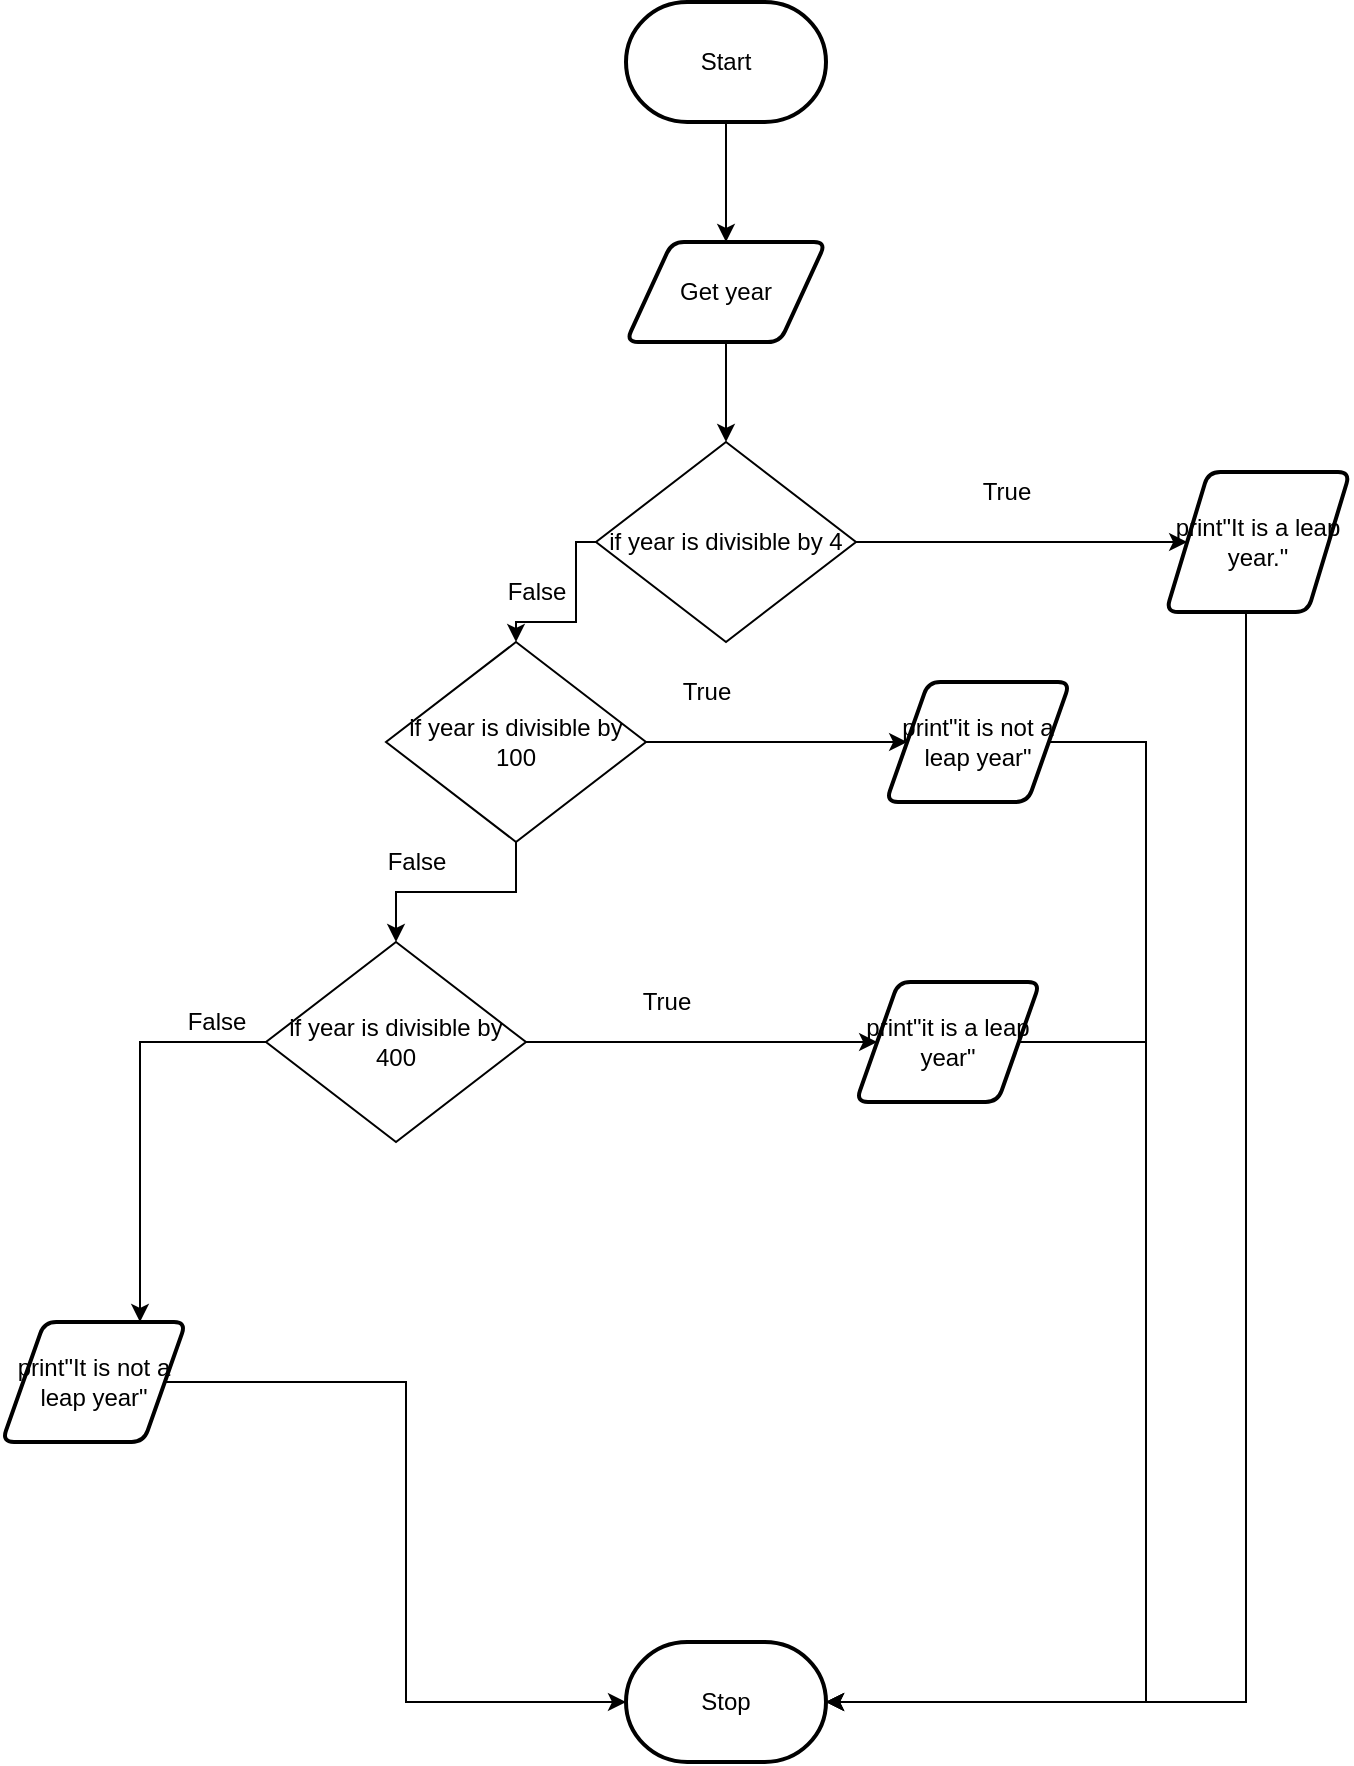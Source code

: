 <mxfile>
    <diagram id="Uj27u6g6IByhOTaoBkWt" name="Flowchart">
        <mxGraphModel dx="1204" dy="741" grid="1" gridSize="10" guides="1" tooltips="1" connect="1" arrows="1" fold="1" page="1" pageScale="1" pageWidth="827" pageHeight="1169" math="0" shadow="0">
            <root>
                <mxCell id="0"/>
                <mxCell id="1" parent="0"/>
                <mxCell id="95" style="edgeStyle=orthogonalEdgeStyle;rounded=0;html=1;entryX=0.5;entryY=0;entryDx=0;entryDy=0;" edge="1" parent="1" source="3" target="30">
                    <mxGeometry relative="1" as="geometry"/>
                </mxCell>
                <mxCell id="3" value="Get year" style="shape=parallelogram;html=1;strokeWidth=2;perimeter=parallelogramPerimeter;whiteSpace=wrap;rounded=1;arcSize=12;size=0.23;" parent="1" vertex="1">
                    <mxGeometry x="380" y="350" width="100" height="50" as="geometry"/>
                </mxCell>
                <mxCell id="96" style="edgeStyle=orthogonalEdgeStyle;rounded=0;html=1;" edge="1" parent="1" source="5" target="3">
                    <mxGeometry relative="1" as="geometry"/>
                </mxCell>
                <mxCell id="5" value="Start" style="strokeWidth=2;html=1;shape=mxgraph.flowchart.terminator;whiteSpace=wrap;" parent="1" vertex="1">
                    <mxGeometry x="380" y="230" width="100" height="60" as="geometry"/>
                </mxCell>
                <mxCell id="11" value="Stop" style="strokeWidth=2;html=1;shape=mxgraph.flowchart.terminator;whiteSpace=wrap;" parent="1" vertex="1">
                    <mxGeometry x="380" y="1050" width="100" height="60" as="geometry"/>
                </mxCell>
                <mxCell id="87" style="edgeStyle=orthogonalEdgeStyle;rounded=0;html=1;entryX=0;entryY=0.5;entryDx=0;entryDy=0;entryPerimeter=0;" edge="1" parent="1" source="24" target="11">
                    <mxGeometry relative="1" as="geometry"/>
                </mxCell>
                <mxCell id="24" value="print&quot;It is not a leap year&quot;" style="shape=parallelogram;html=1;strokeWidth=2;perimeter=parallelogramPerimeter;whiteSpace=wrap;rounded=1;arcSize=12;size=0.23;" parent="1" vertex="1">
                    <mxGeometry x="68" y="890" width="92" height="60" as="geometry"/>
                </mxCell>
                <mxCell id="89" style="edgeStyle=orthogonalEdgeStyle;rounded=0;html=1;entryX=0;entryY=0.5;entryDx=0;entryDy=0;" edge="1" parent="1" source="30" target="88">
                    <mxGeometry relative="1" as="geometry"/>
                </mxCell>
                <mxCell id="94" style="edgeStyle=orthogonalEdgeStyle;rounded=0;html=1;entryX=0.5;entryY=0;entryDx=0;entryDy=0;" edge="1" parent="1" source="30" target="75">
                    <mxGeometry relative="1" as="geometry">
                        <Array as="points">
                            <mxPoint x="355" y="500"/>
                            <mxPoint x="355" y="540"/>
                            <mxPoint x="325" y="540"/>
                        </Array>
                    </mxGeometry>
                </mxCell>
                <mxCell id="30" value="if year is divisible by 4" style="rhombus;whiteSpace=wrap;html=1;" parent="1" vertex="1">
                    <mxGeometry x="365" y="450" width="130" height="100" as="geometry"/>
                </mxCell>
                <mxCell id="52" value="False" style="text;html=1;resizable=0;autosize=1;align=center;verticalAlign=middle;points=[];fillColor=none;strokeColor=none;rounded=0;" parent="1" vertex="1">
                    <mxGeometry x="250" y="650" width="50" height="20" as="geometry"/>
                </mxCell>
                <mxCell id="53" value="True" style="text;html=1;resizable=0;autosize=1;align=center;verticalAlign=middle;points=[];fillColor=none;strokeColor=none;rounded=0;" parent="1" vertex="1">
                    <mxGeometry x="400" y="565" width="40" height="20" as="geometry"/>
                </mxCell>
                <mxCell id="78" style="edgeStyle=orthogonalEdgeStyle;html=1;rounded=0;" edge="1" parent="1" source="75" target="77">
                    <mxGeometry relative="1" as="geometry"/>
                </mxCell>
                <mxCell id="79" style="edgeStyle=orthogonalEdgeStyle;rounded=0;html=1;entryX=0.5;entryY=0;entryDx=0;entryDy=0;" edge="1" parent="1" source="75" target="76">
                    <mxGeometry relative="1" as="geometry"/>
                </mxCell>
                <mxCell id="75" value="if year is divisible by 100" style="rhombus;whiteSpace=wrap;html=1;" vertex="1" parent="1">
                    <mxGeometry x="260" y="550" width="130" height="100" as="geometry"/>
                </mxCell>
                <mxCell id="81" style="edgeStyle=orthogonalEdgeStyle;rounded=0;html=1;entryX=0;entryY=0.5;entryDx=0;entryDy=0;" edge="1" parent="1" source="76" target="80">
                    <mxGeometry relative="1" as="geometry"/>
                </mxCell>
                <mxCell id="86" style="edgeStyle=orthogonalEdgeStyle;rounded=0;html=1;entryX=0.75;entryY=0;entryDx=0;entryDy=0;" edge="1" parent="1" source="76" target="24">
                    <mxGeometry relative="1" as="geometry"/>
                </mxCell>
                <mxCell id="76" value="if year is divisible by 400" style="rhombus;whiteSpace=wrap;html=1;" vertex="1" parent="1">
                    <mxGeometry x="200" y="700" width="130" height="100" as="geometry"/>
                </mxCell>
                <mxCell id="82" style="edgeStyle=orthogonalEdgeStyle;rounded=0;html=1;entryX=1;entryY=0.5;entryDx=0;entryDy=0;entryPerimeter=0;" edge="1" parent="1" source="77" target="11">
                    <mxGeometry relative="1" as="geometry">
                        <Array as="points">
                            <mxPoint x="640" y="600"/>
                            <mxPoint x="640" y="1080"/>
                        </Array>
                    </mxGeometry>
                </mxCell>
                <mxCell id="77" value="print&quot;it is not a leap year&quot;" style="shape=parallelogram;html=1;strokeWidth=2;perimeter=parallelogramPerimeter;whiteSpace=wrap;rounded=1;arcSize=12;size=0.23;" vertex="1" parent="1">
                    <mxGeometry x="510" y="570" width="92" height="60" as="geometry"/>
                </mxCell>
                <mxCell id="83" style="edgeStyle=orthogonalEdgeStyle;rounded=0;html=1;" edge="1" parent="1" source="80">
                    <mxGeometry relative="1" as="geometry">
                        <mxPoint x="480" y="1080" as="targetPoint"/>
                        <Array as="points">
                            <mxPoint x="640" y="750"/>
                            <mxPoint x="640" y="1080"/>
                        </Array>
                    </mxGeometry>
                </mxCell>
                <mxCell id="80" value="print&quot;it is a leap year&quot;" style="shape=parallelogram;html=1;strokeWidth=2;perimeter=parallelogramPerimeter;whiteSpace=wrap;rounded=1;arcSize=12;size=0.23;" vertex="1" parent="1">
                    <mxGeometry x="495" y="720" width="92" height="60" as="geometry"/>
                </mxCell>
                <mxCell id="84" value="True" style="text;html=1;resizable=0;autosize=1;align=center;verticalAlign=middle;points=[];fillColor=none;strokeColor=none;rounded=0;" vertex="1" parent="1">
                    <mxGeometry x="380" y="720" width="40" height="20" as="geometry"/>
                </mxCell>
                <mxCell id="85" value="False" style="text;html=1;resizable=0;autosize=1;align=center;verticalAlign=middle;points=[];fillColor=none;strokeColor=none;rounded=0;" vertex="1" parent="1">
                    <mxGeometry x="150" y="730" width="50" height="20" as="geometry"/>
                </mxCell>
                <mxCell id="90" style="edgeStyle=orthogonalEdgeStyle;rounded=0;html=1;entryX=1;entryY=0.5;entryDx=0;entryDy=0;entryPerimeter=0;" edge="1" parent="1" source="88" target="11">
                    <mxGeometry relative="1" as="geometry">
                        <Array as="points">
                            <mxPoint x="690" y="1080"/>
                        </Array>
                    </mxGeometry>
                </mxCell>
                <mxCell id="88" value="print&quot;It is a leap year.&quot;" style="shape=parallelogram;html=1;strokeWidth=2;perimeter=parallelogramPerimeter;whiteSpace=wrap;rounded=1;arcSize=12;size=0.23;" vertex="1" parent="1">
                    <mxGeometry x="650" y="465" width="92" height="70" as="geometry"/>
                </mxCell>
                <mxCell id="92" value="True" style="text;html=1;resizable=0;autosize=1;align=center;verticalAlign=middle;points=[];fillColor=none;strokeColor=none;rounded=0;" vertex="1" parent="1">
                    <mxGeometry x="550" y="465" width="40" height="20" as="geometry"/>
                </mxCell>
                <mxCell id="93" value="False" style="text;html=1;resizable=0;autosize=1;align=center;verticalAlign=middle;points=[];fillColor=none;strokeColor=none;rounded=0;" vertex="1" parent="1">
                    <mxGeometry x="310" y="515" width="50" height="20" as="geometry"/>
                </mxCell>
            </root>
        </mxGraphModel>
    </diagram>
</mxfile>